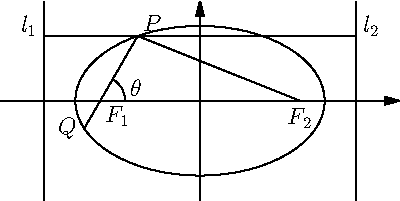 
import geometry;

size(200,200);

draw((-8,0) -- (8,0), Arrow);
draw((0,-4) -- (0,4), Arrow);

real a = 5;
real b = 3;
real c = sqrt(a^2-b^2);

path theellipse = ellipse((0,0), a, b);
draw(theellipse);

pair F1 = (-1*c, 0);
pair F2 = (c, 0);
label("$F_1$", F1, SE);
label("$F_2$", F2, S);

real theta = 2*pi/3;
pair P=(a*cos(theta), b*sin(theta));
label("$P$", P, NE);

draw(P -- F1);
draw(P -- F2);

draw((-a*a/c, 4) -- (-a*a/c, -4));
draw((a*a/c, 4) -- (a*a/c, -4));
label("$l_1$", (-a*a/c, 3), W);
label("$l_2$", (a*a/c, 3), E);

draw(P -- (-a*a/c,P.y));
draw(P -- (a*a/c,P.y));

draw(arc(P, F1, F2, 1));
label("$\theta$", (-3,0), NE);

line lpq = line(P, true, F1, true);
pair[] pq = intersectionpoints(lpq, theellipse);
pair Q=pq[1];
label("$Q$", Q, W);
draw(F1 -- Q);


